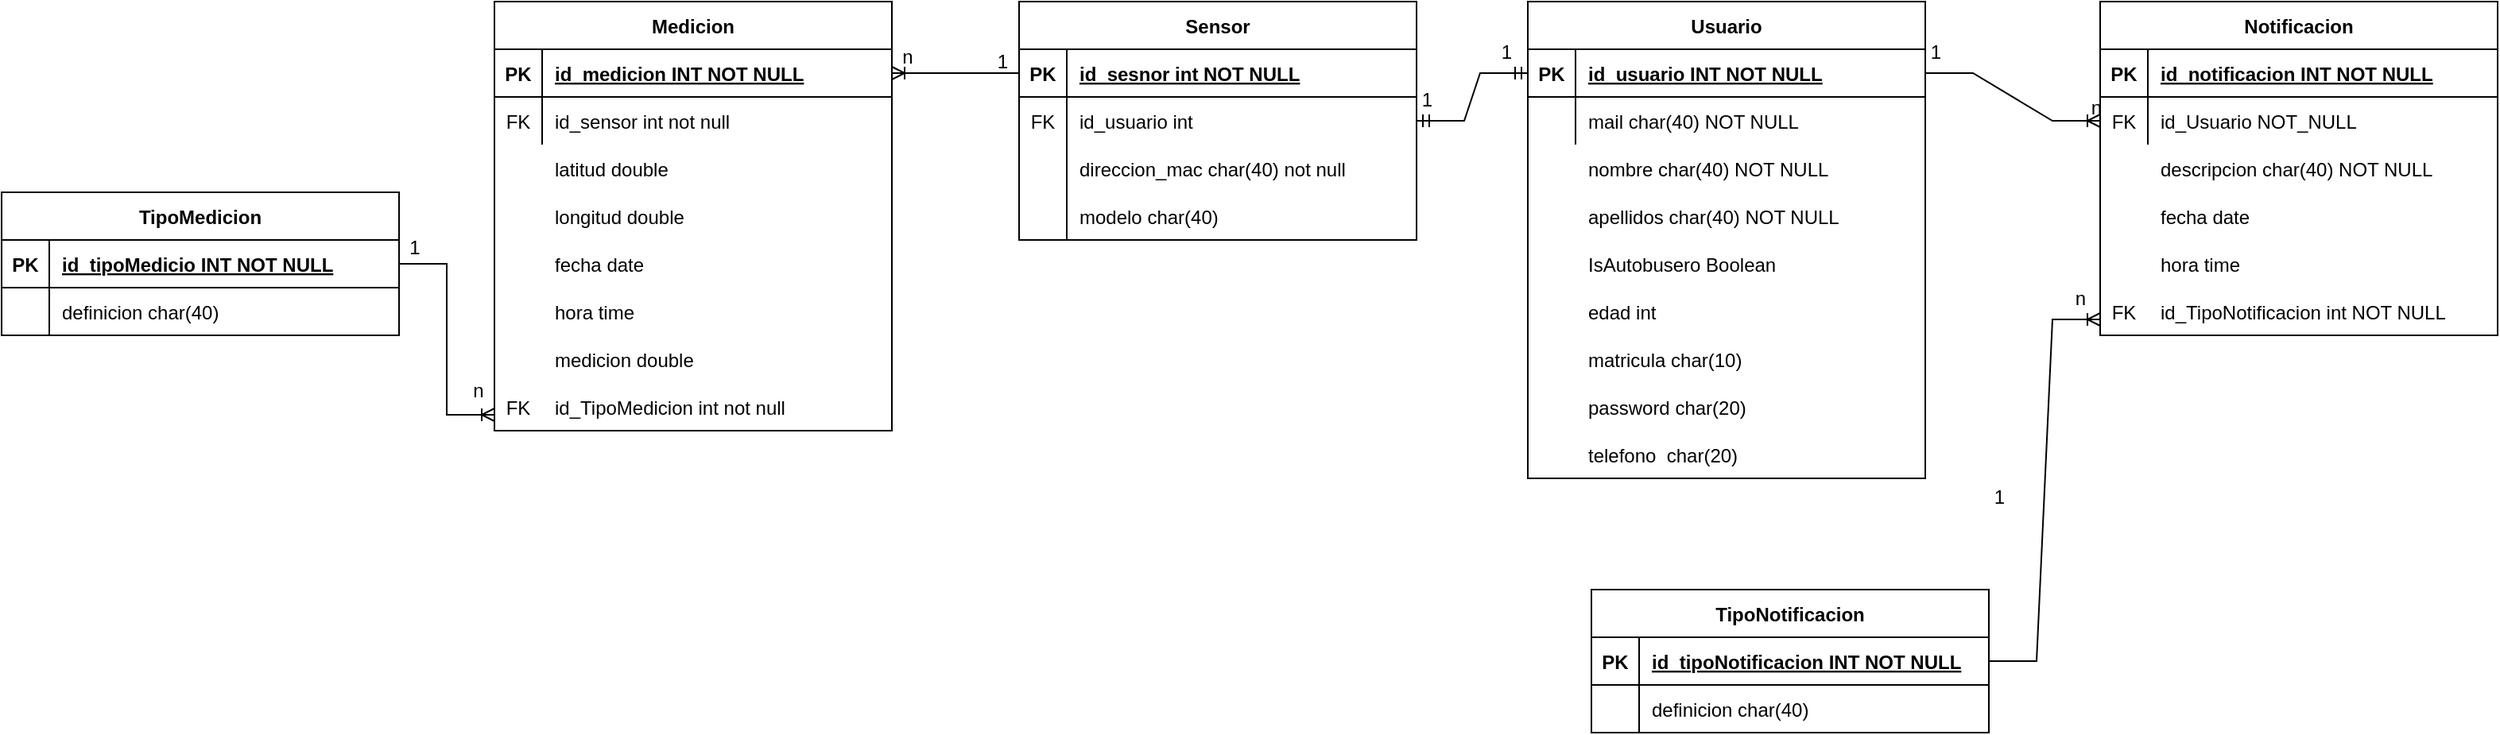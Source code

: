 <mxfile version="15.4.0" type="device"><diagram id="R2lEEEUBdFMjLlhIrx00" name="Page-1"><mxGraphModel dx="1936" dy="806" grid="1" gridSize="10" guides="1" tooltips="1" connect="1" arrows="1" fold="1" page="1" pageScale="1" pageWidth="850" pageHeight="1100" math="0" shadow="0" extFonts="Permanent Marker^https://fonts.googleapis.com/css?family=Permanent+Marker"><root><mxCell id="0"/><mxCell id="1" parent="0"/><mxCell id="C-vyLk0tnHw3VtMMgP7b-2" value="Sensor" style="shape=table;startSize=30;container=1;collapsible=1;childLayout=tableLayout;fixedRows=1;rowLines=0;fontStyle=1;align=center;resizeLast=1;" parent="1" vertex="1"><mxGeometry x="590" y="130" width="250" height="150" as="geometry"><mxRectangle x="450" y="120" width="70" height="30" as="alternateBounds"/></mxGeometry></mxCell><mxCell id="C-vyLk0tnHw3VtMMgP7b-3" value="" style="shape=partialRectangle;collapsible=0;dropTarget=0;pointerEvents=0;fillColor=none;points=[[0,0.5],[1,0.5]];portConstraint=eastwest;top=0;left=0;right=0;bottom=1;" parent="C-vyLk0tnHw3VtMMgP7b-2" vertex="1"><mxGeometry y="30" width="250" height="30" as="geometry"/></mxCell><mxCell id="C-vyLk0tnHw3VtMMgP7b-4" value="PK" style="shape=partialRectangle;overflow=hidden;connectable=0;fillColor=none;top=0;left=0;bottom=0;right=0;fontStyle=1;" parent="C-vyLk0tnHw3VtMMgP7b-3" vertex="1"><mxGeometry width="30" height="30" as="geometry"><mxRectangle width="30" height="30" as="alternateBounds"/></mxGeometry></mxCell><mxCell id="C-vyLk0tnHw3VtMMgP7b-5" value="id_sesnor int NOT NULL " style="shape=partialRectangle;overflow=hidden;connectable=0;fillColor=none;top=0;left=0;bottom=0;right=0;align=left;spacingLeft=6;fontStyle=5;" parent="C-vyLk0tnHw3VtMMgP7b-3" vertex="1"><mxGeometry x="30" width="220" height="30" as="geometry"><mxRectangle width="220" height="30" as="alternateBounds"/></mxGeometry></mxCell><mxCell id="C-vyLk0tnHw3VtMMgP7b-6" value="" style="shape=partialRectangle;collapsible=0;dropTarget=0;pointerEvents=0;fillColor=none;points=[[0,0.5],[1,0.5]];portConstraint=eastwest;top=0;left=0;right=0;bottom=0;" parent="C-vyLk0tnHw3VtMMgP7b-2" vertex="1"><mxGeometry y="60" width="250" height="30" as="geometry"/></mxCell><mxCell id="C-vyLk0tnHw3VtMMgP7b-7" value="FK" style="shape=partialRectangle;overflow=hidden;connectable=0;fillColor=none;top=0;left=0;bottom=0;right=0;" parent="C-vyLk0tnHw3VtMMgP7b-6" vertex="1"><mxGeometry width="30" height="30" as="geometry"><mxRectangle width="30" height="30" as="alternateBounds"/></mxGeometry></mxCell><mxCell id="C-vyLk0tnHw3VtMMgP7b-8" value="id_usuario int" style="shape=partialRectangle;overflow=hidden;connectable=0;fillColor=none;top=0;left=0;bottom=0;right=0;align=left;spacingLeft=6;" parent="C-vyLk0tnHw3VtMMgP7b-6" vertex="1"><mxGeometry x="30" width="220" height="30" as="geometry"><mxRectangle width="220" height="30" as="alternateBounds"/></mxGeometry></mxCell><mxCell id="7LpAfX_43xHmb3yED6qH-24" value="" style="shape=partialRectangle;collapsible=0;dropTarget=0;pointerEvents=0;fillColor=none;points=[[0,0.5],[1,0.5]];portConstraint=eastwest;top=0;left=0;right=0;bottom=0;" parent="C-vyLk0tnHw3VtMMgP7b-2" vertex="1"><mxGeometry y="90" width="250" height="30" as="geometry"/></mxCell><mxCell id="7LpAfX_43xHmb3yED6qH-25" value="" style="shape=partialRectangle;overflow=hidden;connectable=0;fillColor=none;top=0;left=0;bottom=0;right=0;" parent="7LpAfX_43xHmb3yED6qH-24" vertex="1"><mxGeometry width="30" height="30" as="geometry"><mxRectangle width="30" height="30" as="alternateBounds"/></mxGeometry></mxCell><mxCell id="7LpAfX_43xHmb3yED6qH-26" value="direccion_mac char(40) not null" style="shape=partialRectangle;overflow=hidden;connectable=0;fillColor=none;top=0;left=0;bottom=0;right=0;align=left;spacingLeft=6;" parent="7LpAfX_43xHmb3yED6qH-24" vertex="1"><mxGeometry x="30" width="220" height="30" as="geometry"><mxRectangle width="220" height="30" as="alternateBounds"/></mxGeometry></mxCell><mxCell id="C-vyLk0tnHw3VtMMgP7b-9" value="" style="shape=partialRectangle;collapsible=0;dropTarget=0;pointerEvents=0;fillColor=none;points=[[0,0.5],[1,0.5]];portConstraint=eastwest;top=0;left=0;right=0;bottom=0;" parent="C-vyLk0tnHw3VtMMgP7b-2" vertex="1"><mxGeometry y="120" width="250" height="30" as="geometry"/></mxCell><mxCell id="C-vyLk0tnHw3VtMMgP7b-10" value="" style="shape=partialRectangle;overflow=hidden;connectable=0;fillColor=none;top=0;left=0;bottom=0;right=0;" parent="C-vyLk0tnHw3VtMMgP7b-9" vertex="1"><mxGeometry width="30" height="30" as="geometry"><mxRectangle width="30" height="30" as="alternateBounds"/></mxGeometry></mxCell><mxCell id="C-vyLk0tnHw3VtMMgP7b-11" value="" style="shape=partialRectangle;overflow=hidden;connectable=0;fillColor=none;top=0;left=0;bottom=0;right=0;align=left;spacingLeft=6;" parent="C-vyLk0tnHw3VtMMgP7b-9" vertex="1"><mxGeometry x="30" width="220" height="30" as="geometry"><mxRectangle width="220" height="30" as="alternateBounds"/></mxGeometry></mxCell><mxCell id="C-vyLk0tnHw3VtMMgP7b-23" value="Medicion" style="shape=table;startSize=30;container=1;collapsible=1;childLayout=tableLayout;fixedRows=1;rowLines=0;fontStyle=1;align=center;resizeLast=1;" parent="1" vertex="1"><mxGeometry x="260" y="130" width="250" height="270" as="geometry"/></mxCell><mxCell id="C-vyLk0tnHw3VtMMgP7b-24" value="" style="shape=partialRectangle;collapsible=0;dropTarget=0;pointerEvents=0;fillColor=none;points=[[0,0.5],[1,0.5]];portConstraint=eastwest;top=0;left=0;right=0;bottom=1;" parent="C-vyLk0tnHw3VtMMgP7b-23" vertex="1"><mxGeometry y="30" width="250" height="30" as="geometry"/></mxCell><mxCell id="C-vyLk0tnHw3VtMMgP7b-25" value="PK" style="shape=partialRectangle;overflow=hidden;connectable=0;fillColor=none;top=0;left=0;bottom=0;right=0;fontStyle=1;" parent="C-vyLk0tnHw3VtMMgP7b-24" vertex="1"><mxGeometry width="30" height="30" as="geometry"><mxRectangle width="30" height="30" as="alternateBounds"/></mxGeometry></mxCell><mxCell id="C-vyLk0tnHw3VtMMgP7b-26" value="id_medicion INT NOT NULL" style="shape=partialRectangle;overflow=hidden;connectable=0;fillColor=none;top=0;left=0;bottom=0;right=0;align=left;spacingLeft=6;fontStyle=5;" parent="C-vyLk0tnHw3VtMMgP7b-24" vertex="1"><mxGeometry x="30" width="220" height="30" as="geometry"><mxRectangle width="220" height="30" as="alternateBounds"/></mxGeometry></mxCell><mxCell id="C-vyLk0tnHw3VtMMgP7b-27" value="" style="shape=partialRectangle;collapsible=0;dropTarget=0;pointerEvents=0;fillColor=none;points=[[0,0.5],[1,0.5]];portConstraint=eastwest;top=0;left=0;right=0;bottom=0;" parent="C-vyLk0tnHw3VtMMgP7b-23" vertex="1"><mxGeometry y="60" width="250" height="30" as="geometry"/></mxCell><mxCell id="C-vyLk0tnHw3VtMMgP7b-28" value="FK" style="shape=partialRectangle;overflow=hidden;connectable=0;fillColor=none;top=0;left=0;bottom=0;right=0;" parent="C-vyLk0tnHw3VtMMgP7b-27" vertex="1"><mxGeometry width="30" height="30" as="geometry"><mxRectangle width="30" height="30" as="alternateBounds"/></mxGeometry></mxCell><mxCell id="C-vyLk0tnHw3VtMMgP7b-29" value="id_sensor int not null" style="shape=partialRectangle;overflow=hidden;connectable=0;fillColor=none;top=0;left=0;bottom=0;right=0;align=left;spacingLeft=6;" parent="C-vyLk0tnHw3VtMMgP7b-27" vertex="1"><mxGeometry x="30" width="220" height="30" as="geometry"><mxRectangle width="220" height="30" as="alternateBounds"/></mxGeometry></mxCell><mxCell id="7LpAfX_43xHmb3yED6qH-1" value="Usuario" style="shape=table;startSize=30;container=1;collapsible=1;childLayout=tableLayout;fixedRows=1;rowLines=0;fontStyle=1;align=center;resizeLast=1;" parent="1" vertex="1"><mxGeometry x="910" y="130" width="250" height="300" as="geometry"/></mxCell><mxCell id="7LpAfX_43xHmb3yED6qH-2" value="" style="shape=partialRectangle;collapsible=0;dropTarget=0;pointerEvents=0;fillColor=none;points=[[0,0.5],[1,0.5]];portConstraint=eastwest;top=0;left=0;right=0;bottom=1;" parent="7LpAfX_43xHmb3yED6qH-1" vertex="1"><mxGeometry y="30" width="250" height="30" as="geometry"/></mxCell><mxCell id="7LpAfX_43xHmb3yED6qH-3" value="PK" style="shape=partialRectangle;overflow=hidden;connectable=0;fillColor=none;top=0;left=0;bottom=0;right=0;fontStyle=1;" parent="7LpAfX_43xHmb3yED6qH-2" vertex="1"><mxGeometry width="30" height="30" as="geometry"><mxRectangle width="30" height="30" as="alternateBounds"/></mxGeometry></mxCell><mxCell id="7LpAfX_43xHmb3yED6qH-4" value="id_usuario INT NOT NULL" style="shape=partialRectangle;overflow=hidden;connectable=0;fillColor=none;top=0;left=0;bottom=0;right=0;align=left;spacingLeft=6;fontStyle=5;" parent="7LpAfX_43xHmb3yED6qH-2" vertex="1"><mxGeometry x="30" width="220" height="30" as="geometry"><mxRectangle width="220" height="30" as="alternateBounds"/></mxGeometry></mxCell><mxCell id="7LpAfX_43xHmb3yED6qH-5" value="" style="shape=partialRectangle;collapsible=0;dropTarget=0;pointerEvents=0;fillColor=none;points=[[0,0.5],[1,0.5]];portConstraint=eastwest;top=0;left=0;right=0;bottom=0;" parent="7LpAfX_43xHmb3yED6qH-1" vertex="1"><mxGeometry y="60" width="250" height="30" as="geometry"/></mxCell><mxCell id="7LpAfX_43xHmb3yED6qH-6" value="" style="shape=partialRectangle;overflow=hidden;connectable=0;fillColor=none;top=0;left=0;bottom=0;right=0;" parent="7LpAfX_43xHmb3yED6qH-5" vertex="1"><mxGeometry width="30" height="30" as="geometry"><mxRectangle width="30" height="30" as="alternateBounds"/></mxGeometry></mxCell><mxCell id="7LpAfX_43xHmb3yED6qH-7" value="" style="shape=partialRectangle;overflow=hidden;connectable=0;fillColor=none;top=0;left=0;bottom=0;right=0;align=left;spacingLeft=6;" parent="7LpAfX_43xHmb3yED6qH-5" vertex="1"><mxGeometry x="30" width="220" height="30" as="geometry"><mxRectangle width="220" height="30" as="alternateBounds"/></mxGeometry></mxCell><mxCell id="7LpAfX_43xHmb3yED6qH-15" value="mail char(40) NOT NULL" style="shape=partialRectangle;overflow=hidden;connectable=0;fillColor=none;top=0;left=0;bottom=0;right=0;align=left;spacingLeft=6;" parent="1" vertex="1"><mxGeometry x="940" y="190" width="220" height="30" as="geometry"><mxRectangle width="220" height="30" as="alternateBounds"/></mxGeometry></mxCell><mxCell id="7LpAfX_43xHmb3yED6qH-16" value="nombre char(40) NOT NULL" style="shape=partialRectangle;overflow=hidden;connectable=0;fillColor=none;top=0;left=0;bottom=0;right=0;align=left;spacingLeft=6;" parent="1" vertex="1"><mxGeometry x="940" y="220" width="220" height="30" as="geometry"><mxRectangle width="220" height="30" as="alternateBounds"/></mxGeometry></mxCell><mxCell id="7LpAfX_43xHmb3yED6qH-17" value="apellidos char(40) NOT NULL" style="shape=partialRectangle;overflow=hidden;connectable=0;fillColor=none;top=0;left=0;bottom=0;right=0;align=left;spacingLeft=6;" parent="1" vertex="1"><mxGeometry x="940" y="250" width="220" height="30" as="geometry"><mxRectangle width="220" height="30" as="alternateBounds"/></mxGeometry></mxCell><mxCell id="7LpAfX_43xHmb3yED6qH-18" value="IsAutobusero Boolean" style="shape=partialRectangle;overflow=hidden;connectable=0;fillColor=none;top=0;left=0;bottom=0;right=0;align=left;spacingLeft=6;" parent="1" vertex="1"><mxGeometry x="940" y="280" width="220" height="30" as="geometry"><mxRectangle width="220" height="30" as="alternateBounds"/></mxGeometry></mxCell><mxCell id="7LpAfX_43xHmb3yED6qH-19" value="edad int" style="shape=partialRectangle;overflow=hidden;connectable=0;fillColor=none;top=0;left=0;bottom=0;right=0;align=left;spacingLeft=6;" parent="1" vertex="1"><mxGeometry x="940" y="310" width="220" height="30" as="geometry"><mxRectangle width="220" height="30" as="alternateBounds"/></mxGeometry></mxCell><mxCell id="7LpAfX_43xHmb3yED6qH-20" value="matricula char(10)" style="shape=partialRectangle;overflow=hidden;connectable=0;fillColor=none;top=0;left=0;bottom=0;right=0;align=left;spacingLeft=6;" parent="1" vertex="1"><mxGeometry x="940" y="340" width="220" height="30" as="geometry"><mxRectangle width="220" height="30" as="alternateBounds"/></mxGeometry></mxCell><mxCell id="7LpAfX_43xHmb3yED6qH-21" value="latitud double" style="shape=partialRectangle;overflow=hidden;connectable=0;fillColor=none;top=0;left=0;bottom=0;right=0;align=left;spacingLeft=6;" parent="1" vertex="1"><mxGeometry x="290" y="220" width="220" height="30" as="geometry"><mxRectangle width="220" height="30" as="alternateBounds"/></mxGeometry></mxCell><mxCell id="7LpAfX_43xHmb3yED6qH-22" value="longitud double" style="shape=partialRectangle;overflow=hidden;connectable=0;fillColor=none;top=0;left=0;bottom=0;right=0;align=left;spacingLeft=6;" parent="1" vertex="1"><mxGeometry x="290" y="250" width="220" height="30" as="geometry"><mxRectangle width="220" height="30" as="alternateBounds"/></mxGeometry></mxCell><mxCell id="7LpAfX_43xHmb3yED6qH-27" value="fecha date" style="shape=partialRectangle;overflow=hidden;connectable=0;fillColor=none;top=0;left=0;bottom=0;right=0;align=left;spacingLeft=6;" parent="1" vertex="1"><mxGeometry x="290" y="280" width="220" height="30" as="geometry"><mxRectangle width="220" height="30" as="alternateBounds"/></mxGeometry></mxCell><mxCell id="7LpAfX_43xHmb3yED6qH-28" value="hora time" style="shape=partialRectangle;overflow=hidden;connectable=0;fillColor=none;top=0;left=0;bottom=0;right=0;align=left;spacingLeft=6;" parent="1" vertex="1"><mxGeometry x="290" y="310" width="220" height="30" as="geometry"><mxRectangle width="220" height="30" as="alternateBounds"/></mxGeometry></mxCell><mxCell id="7LpAfX_43xHmb3yED6qH-29" value="medicion double" style="shape=partialRectangle;overflow=hidden;connectable=0;fillColor=none;top=0;left=0;bottom=0;right=0;align=left;spacingLeft=6;" parent="1" vertex="1"><mxGeometry x="290" y="340" width="220" height="30" as="geometry"><mxRectangle width="220" height="30" as="alternateBounds"/></mxGeometry></mxCell><mxCell id="7LpAfX_43xHmb3yED6qH-30" value="id_TipoMedicion int not null" style="shape=partialRectangle;overflow=hidden;connectable=0;fillColor=none;top=0;left=0;bottom=0;right=0;align=left;spacingLeft=6;" parent="1" vertex="1"><mxGeometry x="290" y="370" width="220" height="30" as="geometry"><mxRectangle width="220" height="30" as="alternateBounds"/></mxGeometry></mxCell><mxCell id="7LpAfX_43xHmb3yED6qH-42" value="1" style="text;html=1;strokeColor=none;fillColor=none;align=center;verticalAlign=middle;whiteSpace=wrap;rounded=0;" parent="1" vertex="1"><mxGeometry x="200" y="280" width="20" height="10" as="geometry"/></mxCell><mxCell id="7LpAfX_43xHmb3yED6qH-44" value="n" style="text;html=1;strokeColor=none;fillColor=none;align=center;verticalAlign=middle;whiteSpace=wrap;rounded=0;" parent="1" vertex="1"><mxGeometry x="510" y="160" width="20" height="10" as="geometry"/></mxCell><mxCell id="7LpAfX_43xHmb3yED6qH-45" value="1" style="resizable=0;html=1;align=right;verticalAlign=bottom;" parent="1" connectable="0" vertex="1"><mxGeometry x="850" y="200.0" as="geometry"/></mxCell><mxCell id="KEyRRR47v0UAvjekJXcP-1" value="TipoMedicion" style="shape=table;startSize=30;container=1;collapsible=1;childLayout=tableLayout;fixedRows=1;rowLines=0;fontStyle=1;align=center;resizeLast=1;" parent="1" vertex="1"><mxGeometry x="-50" y="250" width="250" height="90" as="geometry"/></mxCell><mxCell id="KEyRRR47v0UAvjekJXcP-2" value="" style="shape=partialRectangle;collapsible=0;dropTarget=0;pointerEvents=0;fillColor=none;points=[[0,0.5],[1,0.5]];portConstraint=eastwest;top=0;left=0;right=0;bottom=1;" parent="KEyRRR47v0UAvjekJXcP-1" vertex="1"><mxGeometry y="30" width="250" height="30" as="geometry"/></mxCell><mxCell id="KEyRRR47v0UAvjekJXcP-3" value="PK" style="shape=partialRectangle;overflow=hidden;connectable=0;fillColor=none;top=0;left=0;bottom=0;right=0;fontStyle=1;" parent="KEyRRR47v0UAvjekJXcP-2" vertex="1"><mxGeometry width="30" height="30" as="geometry"><mxRectangle width="30" height="30" as="alternateBounds"/></mxGeometry></mxCell><mxCell id="KEyRRR47v0UAvjekJXcP-4" value="id_tipoMedicio INT NOT NULL" style="shape=partialRectangle;overflow=hidden;connectable=0;fillColor=none;top=0;left=0;bottom=0;right=0;align=left;spacingLeft=6;fontStyle=5;" parent="KEyRRR47v0UAvjekJXcP-2" vertex="1"><mxGeometry x="30" width="220" height="30" as="geometry"><mxRectangle width="220" height="30" as="alternateBounds"/></mxGeometry></mxCell><mxCell id="KEyRRR47v0UAvjekJXcP-5" value="" style="shape=partialRectangle;collapsible=0;dropTarget=0;pointerEvents=0;fillColor=none;points=[[0,0.5],[1,0.5]];portConstraint=eastwest;top=0;left=0;right=0;bottom=0;" parent="KEyRRR47v0UAvjekJXcP-1" vertex="1"><mxGeometry y="60" width="250" height="30" as="geometry"/></mxCell><mxCell id="KEyRRR47v0UAvjekJXcP-6" value="" style="shape=partialRectangle;overflow=hidden;connectable=0;fillColor=none;top=0;left=0;bottom=0;right=0;" parent="KEyRRR47v0UAvjekJXcP-5" vertex="1"><mxGeometry width="30" height="30" as="geometry"><mxRectangle width="30" height="30" as="alternateBounds"/></mxGeometry></mxCell><mxCell id="KEyRRR47v0UAvjekJXcP-7" value="" style="shape=partialRectangle;overflow=hidden;connectable=0;fillColor=none;top=0;left=0;bottom=0;right=0;align=left;spacingLeft=6;" parent="KEyRRR47v0UAvjekJXcP-5" vertex="1"><mxGeometry x="30" width="220" height="30" as="geometry"><mxRectangle width="220" height="30" as="alternateBounds"/></mxGeometry></mxCell><mxCell id="KEyRRR47v0UAvjekJXcP-8" value="definicion char(40)" style="shape=partialRectangle;overflow=hidden;connectable=0;fillColor=none;top=0;left=0;bottom=0;right=0;align=left;spacingLeft=6;" parent="1" vertex="1"><mxGeometry x="-20" y="310" width="220" height="30" as="geometry"><mxRectangle width="220" height="30" as="alternateBounds"/></mxGeometry></mxCell><mxCell id="Uv44cnlxzjRBV-sDU4l9-3" value="FK" style="shape=partialRectangle;overflow=hidden;connectable=0;fillColor=none;top=0;left=0;bottom=0;right=0;" parent="1" vertex="1"><mxGeometry x="260" y="370" width="30" height="30" as="geometry"><mxRectangle width="30" height="30" as="alternateBounds"/></mxGeometry></mxCell><mxCell id="Uv44cnlxzjRBV-sDU4l9-37" value="Notificacion" style="shape=table;startSize=30;container=1;collapsible=1;childLayout=tableLayout;fixedRows=1;rowLines=0;fontStyle=1;align=center;resizeLast=1;" parent="1" vertex="1"><mxGeometry x="1270" y="130" width="250" height="210" as="geometry"/></mxCell><mxCell id="Uv44cnlxzjRBV-sDU4l9-38" value="" style="shape=partialRectangle;collapsible=0;dropTarget=0;pointerEvents=0;fillColor=none;points=[[0,0.5],[1,0.5]];portConstraint=eastwest;top=0;left=0;right=0;bottom=1;" parent="Uv44cnlxzjRBV-sDU4l9-37" vertex="1"><mxGeometry y="30" width="250" height="30" as="geometry"/></mxCell><mxCell id="Uv44cnlxzjRBV-sDU4l9-39" value="PK" style="shape=partialRectangle;overflow=hidden;connectable=0;fillColor=none;top=0;left=0;bottom=0;right=0;fontStyle=1;" parent="Uv44cnlxzjRBV-sDU4l9-38" vertex="1"><mxGeometry width="30" height="30" as="geometry"><mxRectangle width="30" height="30" as="alternateBounds"/></mxGeometry></mxCell><mxCell id="Uv44cnlxzjRBV-sDU4l9-40" value="id_notificacion INT NOT NULL" style="shape=partialRectangle;overflow=hidden;connectable=0;fillColor=none;top=0;left=0;bottom=0;right=0;align=left;spacingLeft=6;fontStyle=5;" parent="Uv44cnlxzjRBV-sDU4l9-38" vertex="1"><mxGeometry x="30" width="220" height="30" as="geometry"><mxRectangle width="220" height="30" as="alternateBounds"/></mxGeometry></mxCell><mxCell id="Uv44cnlxzjRBV-sDU4l9-41" value="" style="shape=partialRectangle;collapsible=0;dropTarget=0;pointerEvents=0;fillColor=none;points=[[0,0.5],[1,0.5]];portConstraint=eastwest;top=0;left=0;right=0;bottom=0;" parent="Uv44cnlxzjRBV-sDU4l9-37" vertex="1"><mxGeometry y="60" width="250" height="30" as="geometry"/></mxCell><mxCell id="Uv44cnlxzjRBV-sDU4l9-42" value="FK" style="shape=partialRectangle;overflow=hidden;connectable=0;fillColor=none;top=0;left=0;bottom=0;right=0;" parent="Uv44cnlxzjRBV-sDU4l9-41" vertex="1"><mxGeometry width="30" height="30" as="geometry"><mxRectangle width="30" height="30" as="alternateBounds"/></mxGeometry></mxCell><mxCell id="Uv44cnlxzjRBV-sDU4l9-43" value="" style="shape=partialRectangle;overflow=hidden;connectable=0;fillColor=none;top=0;left=0;bottom=0;right=0;align=left;spacingLeft=6;" parent="Uv44cnlxzjRBV-sDU4l9-41" vertex="1"><mxGeometry x="30" width="220" height="30" as="geometry"><mxRectangle width="220" height="30" as="alternateBounds"/></mxGeometry></mxCell><mxCell id="Uv44cnlxzjRBV-sDU4l9-44" value="id_Usuario NOT_NULL" style="shape=partialRectangle;overflow=hidden;connectable=0;fillColor=none;top=0;left=0;bottom=0;right=0;align=left;spacingLeft=6;" parent="1" vertex="1"><mxGeometry x="1300" y="190" width="220" height="30" as="geometry"><mxRectangle width="220" height="30" as="alternateBounds"/></mxGeometry></mxCell><mxCell id="Uv44cnlxzjRBV-sDU4l9-45" value="fecha date" style="shape=partialRectangle;overflow=hidden;connectable=0;fillColor=none;top=0;left=0;bottom=0;right=0;align=left;spacingLeft=6;" parent="1" vertex="1"><mxGeometry x="1300" y="250" width="220" height="30" as="geometry"><mxRectangle width="220" height="30" as="alternateBounds"/></mxGeometry></mxCell><mxCell id="Uv44cnlxzjRBV-sDU4l9-46" value="hora time" style="shape=partialRectangle;overflow=hidden;connectable=0;fillColor=none;top=0;left=0;bottom=0;right=0;align=left;spacingLeft=6;" parent="1" vertex="1"><mxGeometry x="1300" y="280" width="220" height="30" as="geometry"><mxRectangle width="220" height="30" as="alternateBounds"/></mxGeometry></mxCell><mxCell id="Uv44cnlxzjRBV-sDU4l9-48" value="id_TipoNotificacion int NOT NULL" style="shape=partialRectangle;overflow=hidden;connectable=0;fillColor=none;top=0;left=0;bottom=0;right=0;align=left;spacingLeft=6;" parent="1" vertex="1"><mxGeometry x="1300" y="310" width="220" height="30" as="geometry"><mxRectangle width="220" height="30" as="alternateBounds"/></mxGeometry></mxCell><mxCell id="Uv44cnlxzjRBV-sDU4l9-51" value="modelo char(40)" style="shape=partialRectangle;overflow=hidden;connectable=0;fillColor=none;top=0;left=0;bottom=0;right=0;align=left;spacingLeft=6;" parent="1" vertex="1"><mxGeometry x="620" y="250" width="220" height="30" as="geometry"><mxRectangle width="220" height="30" as="alternateBounds"/></mxGeometry></mxCell><mxCell id="Uv44cnlxzjRBV-sDU4l9-54" value="descripcion char(40) NOT NULL" style="shape=partialRectangle;overflow=hidden;connectable=0;fillColor=none;top=0;left=0;bottom=0;right=0;align=left;spacingLeft=6;" parent="1" vertex="1"><mxGeometry x="1300" y="220" width="220" height="30" as="geometry"><mxRectangle width="220" height="30" as="alternateBounds"/></mxGeometry></mxCell><mxCell id="Uv44cnlxzjRBV-sDU4l9-55" value="TipoNotificacion" style="shape=table;startSize=30;container=1;collapsible=1;childLayout=tableLayout;fixedRows=1;rowLines=0;fontStyle=1;align=center;resizeLast=1;" parent="1" vertex="1"><mxGeometry x="950" y="500" width="250" height="90" as="geometry"/></mxCell><mxCell id="Uv44cnlxzjRBV-sDU4l9-56" value="" style="shape=partialRectangle;collapsible=0;dropTarget=0;pointerEvents=0;fillColor=none;points=[[0,0.5],[1,0.5]];portConstraint=eastwest;top=0;left=0;right=0;bottom=1;" parent="Uv44cnlxzjRBV-sDU4l9-55" vertex="1"><mxGeometry y="30" width="250" height="30" as="geometry"/></mxCell><mxCell id="Uv44cnlxzjRBV-sDU4l9-57" value="PK" style="shape=partialRectangle;overflow=hidden;connectable=0;fillColor=none;top=0;left=0;bottom=0;right=0;fontStyle=1;" parent="Uv44cnlxzjRBV-sDU4l9-56" vertex="1"><mxGeometry width="30" height="30" as="geometry"><mxRectangle width="30" height="30" as="alternateBounds"/></mxGeometry></mxCell><mxCell id="Uv44cnlxzjRBV-sDU4l9-58" value="id_tipoNotificacion INT NOT NULL" style="shape=partialRectangle;overflow=hidden;connectable=0;fillColor=none;top=0;left=0;bottom=0;right=0;align=left;spacingLeft=6;fontStyle=5;" parent="Uv44cnlxzjRBV-sDU4l9-56" vertex="1"><mxGeometry x="30" width="220" height="30" as="geometry"><mxRectangle width="220" height="30" as="alternateBounds"/></mxGeometry></mxCell><mxCell id="Uv44cnlxzjRBV-sDU4l9-59" value="" style="shape=partialRectangle;collapsible=0;dropTarget=0;pointerEvents=0;fillColor=none;points=[[0,0.5],[1,0.5]];portConstraint=eastwest;top=0;left=0;right=0;bottom=0;" parent="Uv44cnlxzjRBV-sDU4l9-55" vertex="1"><mxGeometry y="60" width="250" height="30" as="geometry"/></mxCell><mxCell id="Uv44cnlxzjRBV-sDU4l9-60" value="" style="shape=partialRectangle;overflow=hidden;connectable=0;fillColor=none;top=0;left=0;bottom=0;right=0;" parent="Uv44cnlxzjRBV-sDU4l9-59" vertex="1"><mxGeometry width="30" height="30" as="geometry"><mxRectangle width="30" height="30" as="alternateBounds"/></mxGeometry></mxCell><mxCell id="Uv44cnlxzjRBV-sDU4l9-61" value="" style="shape=partialRectangle;overflow=hidden;connectable=0;fillColor=none;top=0;left=0;bottom=0;right=0;align=left;spacingLeft=6;" parent="Uv44cnlxzjRBV-sDU4l9-59" vertex="1"><mxGeometry x="30" width="220" height="30" as="geometry"><mxRectangle width="220" height="30" as="alternateBounds"/></mxGeometry></mxCell><mxCell id="Uv44cnlxzjRBV-sDU4l9-62" value="definicion char(40)" style="shape=partialRectangle;overflow=hidden;connectable=0;fillColor=none;top=0;left=0;bottom=0;right=0;align=left;spacingLeft=6;" parent="1" vertex="1"><mxGeometry x="980" y="560" width="220" height="30" as="geometry"><mxRectangle width="220" height="30" as="alternateBounds"/></mxGeometry></mxCell><mxCell id="Uv44cnlxzjRBV-sDU4l9-66" value="FK" style="shape=partialRectangle;overflow=hidden;connectable=0;fillColor=none;top=0;left=0;bottom=0;right=0;" parent="1" vertex="1"><mxGeometry x="1270" y="310" width="30" height="30" as="geometry"><mxRectangle width="30" height="30" as="alternateBounds"/></mxGeometry></mxCell><mxCell id="Uv44cnlxzjRBV-sDU4l9-69" value="1" style="resizable=0;html=1;align=right;verticalAlign=bottom;" parent="1" connectable="0" vertex="1"><mxGeometry x="1170" y="170" as="geometry"/></mxCell><mxCell id="Uv44cnlxzjRBV-sDU4l9-70" value="n" style="resizable=0;html=1;align=right;verticalAlign=bottom;" parent="1" connectable="0" vertex="1"><mxGeometry x="1290" y="480" as="geometry"><mxPoint x="-29" y="-155" as="offset"/></mxGeometry></mxCell><mxCell id="MPcCeV6-IZ5djsiy71Gz-2" value="" style="edgeStyle=entityRelationEdgeStyle;fontSize=12;html=1;endArrow=ERoneToMany;rounded=0;exitX=1;exitY=0.5;exitDx=0;exitDy=0;" parent="1" source="KEyRRR47v0UAvjekJXcP-2" edge="1"><mxGeometry width="100" height="100" relative="1" as="geometry"><mxPoint x="160" y="490" as="sourcePoint"/><mxPoint x="260" y="390" as="targetPoint"/></mxGeometry></mxCell><mxCell id="MPcCeV6-IZ5djsiy71Gz-4" value="" style="edgeStyle=entityRelationEdgeStyle;fontSize=12;html=1;endArrow=ERoneToMany;rounded=0;exitX=0;exitY=0.5;exitDx=0;exitDy=0;entryX=1;entryY=0.5;entryDx=0;entryDy=0;" parent="1" source="C-vyLk0tnHw3VtMMgP7b-3" target="C-vyLk0tnHw3VtMMgP7b-24" edge="1"><mxGeometry width="100" height="100" relative="1" as="geometry"><mxPoint x="540" y="190" as="sourcePoint"/><mxPoint x="600" y="285" as="targetPoint"/></mxGeometry></mxCell><mxCell id="MPcCeV6-IZ5djsiy71Gz-6" value="n" style="text;html=1;strokeColor=none;fillColor=none;align=center;verticalAlign=middle;whiteSpace=wrap;rounded=0;" parent="1" vertex="1"><mxGeometry x="240" y="370" width="20" height="10" as="geometry"/></mxCell><mxCell id="MPcCeV6-IZ5djsiy71Gz-8" value="" style="edgeStyle=entityRelationEdgeStyle;fontSize=12;html=1;endArrow=ERoneToMany;rounded=0;entryX=0;entryY=0.5;entryDx=0;entryDy=0;exitX=1;exitY=0.5;exitDx=0;exitDy=0;" parent="1" source="7LpAfX_43xHmb3yED6qH-2" target="Uv44cnlxzjRBV-sDU4l9-41" edge="1"><mxGeometry width="100" height="100" relative="1" as="geometry"><mxPoint x="1170" y="290" as="sourcePoint"/><mxPoint x="1270" y="190" as="targetPoint"/></mxGeometry></mxCell><mxCell id="MPcCeV6-IZ5djsiy71Gz-12" value="" style="edgeStyle=entityRelationEdgeStyle;fontSize=12;html=1;endArrow=ERoneToMany;rounded=0;" parent="1" source="Uv44cnlxzjRBV-sDU4l9-56" edge="1"><mxGeometry width="100" height="100" relative="1" as="geometry"><mxPoint x="1600" y="290" as="sourcePoint"/><mxPoint x="1270" y="330" as="targetPoint"/></mxGeometry></mxCell><mxCell id="MPcCeV6-IZ5djsiy71Gz-13" value="n" style="resizable=0;html=1;align=right;verticalAlign=bottom;" parent="1" connectable="0" vertex="1"><mxGeometry x="1300" y="360" as="geometry"><mxPoint x="-29" y="-155" as="offset"/></mxGeometry></mxCell><mxCell id="MPcCeV6-IZ5djsiy71Gz-14" value="1" style="resizable=0;html=1;align=right;verticalAlign=bottom;" parent="1" connectable="0" vertex="1"><mxGeometry x="1210" y="450" as="geometry"/></mxCell><mxCell id="MPcCeV6-IZ5djsiy71Gz-15" value="" style="edgeStyle=entityRelationEdgeStyle;fontSize=12;html=1;endArrow=ERmandOne;startArrow=ERmandOne;rounded=0;entryX=0;entryY=0.5;entryDx=0;entryDy=0;exitX=1;exitY=0.5;exitDx=0;exitDy=0;" parent="1" source="C-vyLk0tnHw3VtMMgP7b-6" target="7LpAfX_43xHmb3yED6qH-2" edge="1"><mxGeometry width="100" height="100" relative="1" as="geometry"><mxPoint x="770" y="420" as="sourcePoint"/><mxPoint x="870" y="320" as="targetPoint"/></mxGeometry></mxCell><mxCell id="MPcCeV6-IZ5djsiy71Gz-16" value="1" style="resizable=0;html=1;align=right;verticalAlign=bottom;" parent="1" connectable="0" vertex="1"><mxGeometry x="900" y="170.0" as="geometry"/></mxCell><mxCell id="MPcCeV6-IZ5djsiy71Gz-17" value="1" style="resizable=0;html=1;align=right;verticalAlign=bottom;" parent="1" connectable="0" vertex="1"><mxGeometry x="910" y="180.0" as="geometry"><mxPoint x="-327" y="-4" as="offset"/></mxGeometry></mxCell><mxCell id="i6rEsMsULEDPmV76Xu1E-1" value="password char(20)" style="shape=partialRectangle;overflow=hidden;connectable=0;fillColor=none;top=0;left=0;bottom=0;right=0;align=left;spacingLeft=6;" parent="1" vertex="1"><mxGeometry x="940" y="370" width="220" height="30" as="geometry"><mxRectangle width="220" height="30" as="alternateBounds"/></mxGeometry></mxCell><mxCell id="1DQkjlpYK7aGMYzzWjBC-1" value="telefono  char(20)" style="shape=partialRectangle;overflow=hidden;connectable=0;fillColor=none;top=0;left=0;bottom=0;right=0;align=left;spacingLeft=6;" parent="1" vertex="1"><mxGeometry x="940" y="400" width="220" height="30" as="geometry"><mxRectangle width="220" height="30" as="alternateBounds"/></mxGeometry></mxCell></root></mxGraphModel></diagram></mxfile>